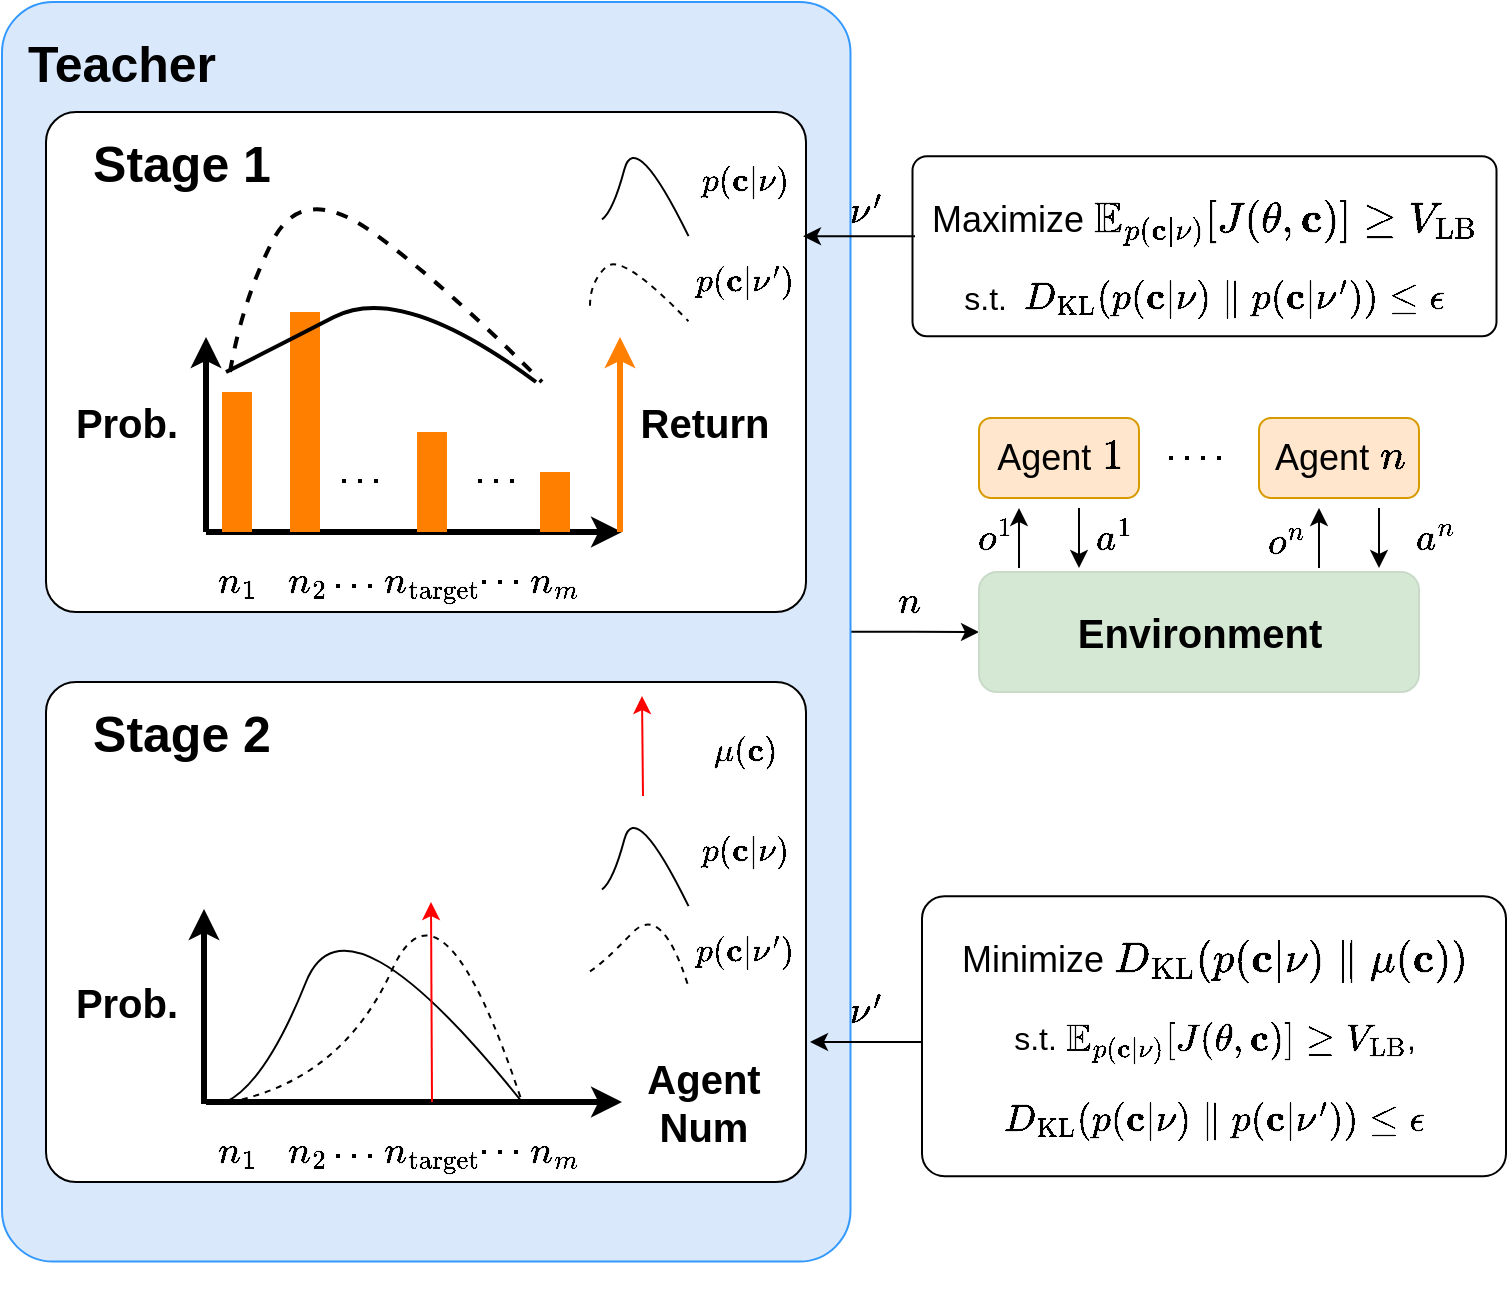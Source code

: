 <mxfile version="21.8.2" type="github">
  <diagram name="Page-1" id="kar6P6oC6d5QlNBPiNpO">
    <mxGraphModel dx="1364" dy="891" grid="1" gridSize="10" guides="1" tooltips="1" connect="1" arrows="1" fold="1" page="1" pageScale="1" pageWidth="850" pageHeight="1100" math="1" shadow="0">
      <root>
        <mxCell id="0" />
        <mxCell id="1" parent="0" />
        <mxCell id="6Ug6SZMf5je9f9ErkSTf-143" style="edgeStyle=orthogonalEdgeStyle;rounded=0;orthogonalLoop=1;jettySize=auto;html=1;exitX=1;exitY=0.5;exitDx=0;exitDy=0;entryX=0;entryY=0.5;entryDx=0;entryDy=0;" edge="1" parent="1" source="6Ug6SZMf5je9f9ErkSTf-140" target="6Ug6SZMf5je9f9ErkSTf-22">
          <mxGeometry relative="1" as="geometry" />
        </mxCell>
        <mxCell id="6Ug6SZMf5je9f9ErkSTf-140" value="" style="rounded=1;whiteSpace=wrap;html=1;fillColor=#dae8fc;strokeColor=#3399FF;strokeWidth=1;arcSize=6;" vertex="1" parent="1">
          <mxGeometry x="10" y="30" width="424.25" height="629.75" as="geometry" />
        </mxCell>
        <mxCell id="6Ug6SZMf5je9f9ErkSTf-87" value="" style="rounded=1;whiteSpace=wrap;html=1;arcSize=8;" vertex="1" parent="1">
          <mxGeometry x="470" y="477.08" width="292" height="140" as="geometry" />
        </mxCell>
        <mxCell id="6Ug6SZMf5je9f9ErkSTf-1" value="" style="rounded=1;whiteSpace=wrap;html=1;strokeWidth=1;arcSize=6;" vertex="1" parent="1">
          <mxGeometry x="32" y="370" width="380" height="250" as="geometry" />
        </mxCell>
        <mxCell id="6Ug6SZMf5je9f9ErkSTf-3" value="&lt;font style=&quot;font-size: 20px;&quot;&gt;Prob.&lt;/font&gt;" style="text;html=1;strokeColor=none;fillColor=none;align=center;verticalAlign=middle;whiteSpace=wrap;rounded=0;fontStyle=1;fontSize=20;" vertex="1" parent="1">
          <mxGeometry x="40" y="510" width="65" height="40" as="geometry" />
        </mxCell>
        <mxCell id="6Ug6SZMf5je9f9ErkSTf-4" value="" style="endArrow=classic;html=1;rounded=0;strokeWidth=3;entryX=0;entryY=0.5;entryDx=0;entryDy=0;" edge="1" parent="1" target="6Ug6SZMf5je9f9ErkSTf-15">
          <mxGeometry width="50" height="50" relative="1" as="geometry">
            <mxPoint x="112" y="580" as="sourcePoint" />
            <mxPoint x="302" y="580" as="targetPoint" />
          </mxGeometry>
        </mxCell>
        <mxCell id="6Ug6SZMf5je9f9ErkSTf-5" value="\(n_1\)" style="text;html=1;strokeColor=none;fillColor=none;align=center;verticalAlign=middle;whiteSpace=wrap;rounded=0;fontSize=16;" vertex="1" parent="1">
          <mxGeometry x="110" y="590" width="35" height="30" as="geometry" />
        </mxCell>
        <mxCell id="6Ug6SZMf5je9f9ErkSTf-6" value="\(n_2\)" style="text;html=1;strokeColor=none;fillColor=none;align=center;verticalAlign=middle;whiteSpace=wrap;rounded=0;fontSize=16;" vertex="1" parent="1">
          <mxGeometry x="145" y="590" width="35" height="30" as="geometry" />
        </mxCell>
        <mxCell id="6Ug6SZMf5je9f9ErkSTf-7" value="\(n_m\)" style="text;html=1;strokeColor=none;fillColor=none;align=center;verticalAlign=middle;whiteSpace=wrap;rounded=0;fontSize=16;" vertex="1" parent="1">
          <mxGeometry x="269" y="590" width="35" height="30" as="geometry" />
        </mxCell>
        <mxCell id="6Ug6SZMf5je9f9ErkSTf-13" value="" style="curved=1;endArrow=none;html=1;rounded=0;endFill=0;" edge="1" parent="1">
          <mxGeometry width="50" height="50" relative="1" as="geometry">
            <mxPoint x="122" y="580" as="sourcePoint" />
            <mxPoint x="270" y="580" as="targetPoint" />
            <Array as="points">
              <mxPoint x="142" y="570" />
              <mxPoint x="182" y="470" />
            </Array>
          </mxGeometry>
        </mxCell>
        <mxCell id="6Ug6SZMf5je9f9ErkSTf-15" value="&lt;font style=&quot;font-size: 20px;&quot;&gt;Agent Num&lt;/font&gt;" style="text;html=1;strokeColor=none;fillColor=none;align=center;verticalAlign=middle;whiteSpace=wrap;rounded=0;fontStyle=1;fontSize=20;" vertex="1" parent="1">
          <mxGeometry x="320" y="560" width="82" height="40" as="geometry" />
        </mxCell>
        <mxCell id="6Ug6SZMf5je9f9ErkSTf-2" value="&lt;font style=&quot;font-size: 25px;&quot;&gt;Stage 2&lt;/font&gt;" style="text;html=1;strokeColor=none;fillColor=none;align=center;verticalAlign=middle;whiteSpace=wrap;rounded=0;fontStyle=1;fontSize=25;" vertex="1" parent="1">
          <mxGeometry x="50" y="370" width="100" height="50" as="geometry" />
        </mxCell>
        <mxCell id="6Ug6SZMf5je9f9ErkSTf-19" value="" style="endArrow=none;dashed=1;html=1;dashPattern=1 3;strokeWidth=2;rounded=0;" edge="1" parent="1">
          <mxGeometry width="50" height="50" relative="1" as="geometry">
            <mxPoint x="593.5" y="258" as="sourcePoint" />
            <mxPoint x="623.5" y="258" as="targetPoint" />
          </mxGeometry>
        </mxCell>
        <mxCell id="6Ug6SZMf5je9f9ErkSTf-20" value="&lt;font style=&quot;font-size: 18px;&quot;&gt;Agent \(1\)&lt;/font&gt;" style="rounded=1;whiteSpace=wrap;html=1;fillColor=#ffe6cc;strokeColor=#d79b00;" vertex="1" parent="1">
          <mxGeometry x="498.5" y="238" width="80" height="40" as="geometry" />
        </mxCell>
        <mxCell id="6Ug6SZMf5je9f9ErkSTf-21" value="&lt;font style=&quot;font-size: 18px;&quot;&gt;Agent \(n\)&lt;/font&gt;" style="rounded=1;whiteSpace=wrap;html=1;fillColor=#ffe6cc;strokeColor=#d79b00;" vertex="1" parent="1">
          <mxGeometry x="638.5" y="238" width="80" height="40" as="geometry" />
        </mxCell>
        <mxCell id="6Ug6SZMf5je9f9ErkSTf-22" value="&lt;font style=&quot;font-size: 20px;&quot;&gt;Environment&lt;/font&gt;" style="rounded=1;whiteSpace=wrap;html=1;fillColor=#D5E8D4;strokeColor=#C9DBC8;strokeWidth=1;fontStyle=1" vertex="1" parent="1">
          <mxGeometry x="498.5" y="315" width="220" height="60" as="geometry" />
        </mxCell>
        <mxCell id="6Ug6SZMf5je9f9ErkSTf-28" value="\(n\)" style="text;html=1;strokeColor=none;fillColor=none;align=center;verticalAlign=middle;whiteSpace=wrap;rounded=0;fontSize=16;" vertex="1" parent="1">
          <mxGeometry x="446" y="315" width="35" height="30" as="geometry" />
        </mxCell>
        <mxCell id="6Ug6SZMf5je9f9ErkSTf-35" value="" style="endArrow=classic;html=1;rounded=0;" edge="1" parent="1">
          <mxGeometry width="50" height="50" relative="1" as="geometry">
            <mxPoint x="518.5" y="313" as="sourcePoint" />
            <mxPoint x="518.5" y="283" as="targetPoint" />
          </mxGeometry>
        </mxCell>
        <mxCell id="6Ug6SZMf5je9f9ErkSTf-36" value="" style="endArrow=none;html=1;rounded=0;endFill=0;startArrow=classic;startFill=1;" edge="1" parent="1">
          <mxGeometry width="50" height="50" relative="1" as="geometry">
            <mxPoint x="548.5" y="313" as="sourcePoint" />
            <mxPoint x="548.5" y="283" as="targetPoint" />
          </mxGeometry>
        </mxCell>
        <mxCell id="6Ug6SZMf5je9f9ErkSTf-37" value="" style="endArrow=classic;html=1;rounded=0;" edge="1" parent="1">
          <mxGeometry width="50" height="50" relative="1" as="geometry">
            <mxPoint x="668.5" y="313" as="sourcePoint" />
            <mxPoint x="668.5" y="283" as="targetPoint" />
          </mxGeometry>
        </mxCell>
        <mxCell id="6Ug6SZMf5je9f9ErkSTf-38" value="" style="endArrow=none;html=1;rounded=0;endFill=0;startArrow=classic;startFill=1;" edge="1" parent="1">
          <mxGeometry width="50" height="50" relative="1" as="geometry">
            <mxPoint x="698.5" y="313" as="sourcePoint" />
            <mxPoint x="698.5" y="283" as="targetPoint" />
          </mxGeometry>
        </mxCell>
        <mxCell id="6Ug6SZMf5je9f9ErkSTf-39" value="\(o^1\)" style="text;html=1;strokeColor=none;fillColor=none;align=center;verticalAlign=middle;whiteSpace=wrap;rounded=0;fontSize=16;" vertex="1" parent="1">
          <mxGeometry x="488.5" y="283" width="35" height="30" as="geometry" />
        </mxCell>
        <mxCell id="6Ug6SZMf5je9f9ErkSTf-40" value="\(o^n\)" style="text;html=1;strokeColor=none;fillColor=none;align=center;verticalAlign=middle;whiteSpace=wrap;rounded=0;fontSize=16;" vertex="1" parent="1">
          <mxGeometry x="634.5" y="285" width="35" height="30" as="geometry" />
        </mxCell>
        <mxCell id="6Ug6SZMf5je9f9ErkSTf-41" value="\(a^1\)" style="text;html=1;strokeColor=none;fillColor=none;align=center;verticalAlign=middle;whiteSpace=wrap;rounded=0;fontSize=16;" vertex="1" parent="1">
          <mxGeometry x="548.5" y="283" width="35" height="30" as="geometry" />
        </mxCell>
        <mxCell id="6Ug6SZMf5je9f9ErkSTf-42" value="\(a^n\)" style="text;html=1;strokeColor=none;fillColor=none;align=center;verticalAlign=middle;whiteSpace=wrap;rounded=0;fontSize=16;" vertex="1" parent="1">
          <mxGeometry x="708.5" y="283" width="35" height="30" as="geometry" />
        </mxCell>
        <mxCell id="6Ug6SZMf5je9f9ErkSTf-56" value="\(n_{\text{target}}\)" style="text;html=1;strokeColor=none;fillColor=none;align=center;verticalAlign=middle;whiteSpace=wrap;rounded=0;fontSize=16;" vertex="1" parent="1">
          <mxGeometry x="207.5" y="590" width="35" height="30" as="geometry" />
        </mxCell>
        <mxCell id="6Ug6SZMf5je9f9ErkSTf-58" value="" style="endArrow=classic;html=1;rounded=0;strokeColor=#FF0000;" edge="1" parent="1">
          <mxGeometry width="50" height="50" relative="1" as="geometry">
            <mxPoint x="225" y="580" as="sourcePoint" />
            <mxPoint x="224.5" y="480" as="targetPoint" />
          </mxGeometry>
        </mxCell>
        <mxCell id="6Ug6SZMf5je9f9ErkSTf-59" value="" style="endArrow=none;dashed=1;html=1;dashPattern=1 3;strokeWidth=2;rounded=0;" edge="1" parent="1">
          <mxGeometry width="50" height="50" relative="1" as="geometry">
            <mxPoint x="177" y="607" as="sourcePoint" />
            <mxPoint x="198" y="607" as="targetPoint" />
          </mxGeometry>
        </mxCell>
        <mxCell id="6Ug6SZMf5je9f9ErkSTf-61" value="" style="endArrow=classic;html=1;rounded=0;strokeColor=#FF0000;" edge="1" parent="1">
          <mxGeometry width="50" height="50" relative="1" as="geometry">
            <mxPoint x="224.5" y="580" as="sourcePoint" />
            <mxPoint x="224.5" y="580" as="targetPoint" />
          </mxGeometry>
        </mxCell>
        <mxCell id="6Ug6SZMf5je9f9ErkSTf-64" value="" style="endArrow=classic;html=1;rounded=0;strokeColor=#FF0000;" edge="1" parent="1">
          <mxGeometry width="50" height="50" relative="1" as="geometry">
            <mxPoint x="330.5" y="427" as="sourcePoint" />
            <mxPoint x="330" y="377" as="targetPoint" />
          </mxGeometry>
        </mxCell>
        <mxCell id="6Ug6SZMf5je9f9ErkSTf-65" value="\(\mu(\mathbf{c})\)" style="text;html=1;strokeColor=none;fillColor=none;align=center;verticalAlign=middle;whiteSpace=wrap;rounded=0;fontSize=14;" vertex="1" parent="1">
          <mxGeometry x="352" y="390" width="60" height="30" as="geometry" />
        </mxCell>
        <mxCell id="6Ug6SZMf5je9f9ErkSTf-67" value="" style="endArrow=none;dashed=1;html=1;dashPattern=1 3;strokeWidth=2;rounded=0;" edge="1" parent="1">
          <mxGeometry width="50" height="50" relative="1" as="geometry">
            <mxPoint x="250" y="605" as="sourcePoint" />
            <mxPoint x="271" y="605" as="targetPoint" />
          </mxGeometry>
        </mxCell>
        <mxCell id="6Ug6SZMf5je9f9ErkSTf-69" value="" style="curved=1;endArrow=none;html=1;rounded=0;endFill=0;" edge="1" parent="1">
          <mxGeometry width="50" height="50" relative="1" as="geometry">
            <mxPoint x="309.996" y="473.753" as="sourcePoint" />
            <mxPoint x="353.27" y="482.087" as="targetPoint" />
            <Array as="points">
              <mxPoint x="315.58" y="469.587" />
              <mxPoint x="326.748" y="427.92" />
            </Array>
          </mxGeometry>
        </mxCell>
        <mxCell id="6Ug6SZMf5je9f9ErkSTf-74" value="\(p(\mathbf{c}| \mathbf{\nu})\)" style="text;html=1;strokeColor=none;fillColor=none;align=center;verticalAlign=middle;whiteSpace=wrap;rounded=0;fontSize=14;" vertex="1" parent="1">
          <mxGeometry x="352" y="440" width="60" height="30" as="geometry" />
        </mxCell>
        <mxCell id="6Ug6SZMf5je9f9ErkSTf-78" value="" style="group" vertex="1" connectable="0" parent="1">
          <mxGeometry x="474.75" y="470" width="282.5" height="72.08" as="geometry" />
        </mxCell>
        <mxCell id="6Ug6SZMf5je9f9ErkSTf-54" value="Minimize \(D_{\text{KL}}(&amp;nbsp; &amp;nbsp; &amp;nbsp; p(\mathbf{c}| \mathbf{\nu})\parallel\mu(\mathbf{c})&lt;br style=&quot;font-size: 18px;&quot;&gt;&amp;nbsp; &amp;nbsp; &amp;nbsp; )\)" style="rounded=1;whiteSpace=wrap;html=1;strokeWidth=1;arcSize=6;fillColor=none;fontSize=18;verticalAlign=top;strokeColor=none;" vertex="1" parent="6Ug6SZMf5je9f9ErkSTf-78">
          <mxGeometry y="22.08" width="282.5" height="50" as="geometry" />
        </mxCell>
        <mxCell id="6Ug6SZMf5je9f9ErkSTf-81" value="s.t. \(\mathbb{E}_{p(\mathbf{c}| \mathbf{\nu})}[J(\theta, \mathbf{c})]\geq V_{\text{LB}}\),&lt;br style=&quot;font-size: 16px;&quot;&gt;&lt;br style=&quot;font-size: 16px;&quot;&gt;\(D_{\text{KL}}(p(\mathbf{c}| \mathbf{\nu})\parallel p(\mathbf{c}| \mathbf{\nu}^{\prime}))\leq \epsilon\)" style="rounded=1;whiteSpace=wrap;html=1;strokeWidth=1;arcSize=6;fillColor=none;fontSize=16;verticalAlign=top;strokeColor=none;" vertex="1" parent="1">
          <mxGeometry x="474.75" y="532.08" width="282.5" height="100" as="geometry" />
        </mxCell>
        <mxCell id="6Ug6SZMf5je9f9ErkSTf-88" value="" style="curved=1;endArrow=none;html=1;rounded=0;endFill=0;dashed=1;" edge="1" parent="1">
          <mxGeometry width="50" height="50" relative="1" as="geometry">
            <mxPoint x="124" y="580" as="sourcePoint" />
            <mxPoint x="270" y="580" as="targetPoint" />
            <Array as="points">
              <mxPoint x="180" y="568.96" />
              <mxPoint x="230" y="458.96" />
            </Array>
          </mxGeometry>
        </mxCell>
        <mxCell id="6Ug6SZMf5je9f9ErkSTf-89" value="" style="curved=1;endArrow=none;html=1;rounded=0;endFill=0;dashed=1;" edge="1" parent="1">
          <mxGeometry width="50" height="50" relative="1" as="geometry">
            <mxPoint x="304.001" y="514.653" as="sourcePoint" />
            <mxPoint x="353.207" y="522.345" as="targetPoint" />
            <Array as="points">
              <mxPoint x="310.35" y="510.807" />
              <mxPoint x="340" y="480" />
            </Array>
          </mxGeometry>
        </mxCell>
        <mxCell id="6Ug6SZMf5je9f9ErkSTf-93" value="\(p(\mathbf{c}| \mathbf{\nu&#39;})\)" style="text;html=1;strokeColor=none;fillColor=none;align=center;verticalAlign=middle;whiteSpace=wrap;rounded=0;fontSize=14;" vertex="1" parent="1">
          <mxGeometry x="352" y="490" width="60" height="30" as="geometry" />
        </mxCell>
        <mxCell id="6Ug6SZMf5je9f9ErkSTf-97" value="\(\nu&#39;\)" style="text;html=1;strokeColor=none;fillColor=none;align=center;verticalAlign=middle;whiteSpace=wrap;rounded=0;fontSize=16;" vertex="1" parent="1">
          <mxGeometry x="425" y="520" width="35" height="30" as="geometry" />
        </mxCell>
        <mxCell id="6Ug6SZMf5je9f9ErkSTf-98" style="edgeStyle=orthogonalEdgeStyle;rounded=0;orthogonalLoop=1;jettySize=auto;html=1;exitX=1.005;exitY=0.108;exitDx=0;exitDy=0;entryX=0;entryY=0.5;entryDx=0;entryDy=0;exitPerimeter=0;startArrow=classic;startFill=1;endArrow=none;endFill=0;" edge="1" parent="1">
          <mxGeometry relative="1" as="geometry">
            <mxPoint x="414" y="550" as="sourcePoint" />
            <mxPoint x="470" y="550" as="targetPoint" />
          </mxGeometry>
        </mxCell>
        <mxCell id="6Ug6SZMf5je9f9ErkSTf-99" value="" style="rounded=1;whiteSpace=wrap;html=1;strokeWidth=1;arcSize=6;" vertex="1" parent="1">
          <mxGeometry x="32" y="85" width="380" height="250" as="geometry" />
        </mxCell>
        <mxCell id="6Ug6SZMf5je9f9ErkSTf-100" value="&lt;font style=&quot;font-size: 20px;&quot;&gt;Prob.&lt;/font&gt;" style="text;html=1;strokeColor=none;fillColor=none;align=center;verticalAlign=middle;whiteSpace=wrap;rounded=0;fontStyle=1;fontSize=20;" vertex="1" parent="1">
          <mxGeometry x="40" y="220" width="65" height="40" as="geometry" />
        </mxCell>
        <mxCell id="6Ug6SZMf5je9f9ErkSTf-101" value="" style="endArrow=classic;html=1;rounded=0;strokeWidth=3;entryX=0;entryY=0.5;entryDx=0;entryDy=0;" edge="1" parent="1">
          <mxGeometry width="50" height="50" relative="1" as="geometry">
            <mxPoint x="112" y="295" as="sourcePoint" />
            <mxPoint x="320" y="295" as="targetPoint" />
          </mxGeometry>
        </mxCell>
        <mxCell id="6Ug6SZMf5je9f9ErkSTf-102" value="\(n_1\)" style="text;html=1;strokeColor=none;fillColor=none;align=center;verticalAlign=middle;whiteSpace=wrap;rounded=0;fontSize=16;" vertex="1" parent="1">
          <mxGeometry x="110" y="305" width="35" height="30" as="geometry" />
        </mxCell>
        <mxCell id="6Ug6SZMf5je9f9ErkSTf-103" value="\(n_2\)" style="text;html=1;strokeColor=none;fillColor=none;align=center;verticalAlign=middle;whiteSpace=wrap;rounded=0;fontSize=16;" vertex="1" parent="1">
          <mxGeometry x="145" y="305" width="35" height="30" as="geometry" />
        </mxCell>
        <mxCell id="6Ug6SZMf5je9f9ErkSTf-104" value="\(n_m\)" style="text;html=1;strokeColor=none;fillColor=none;align=center;verticalAlign=middle;whiteSpace=wrap;rounded=0;fontSize=16;" vertex="1" parent="1">
          <mxGeometry x="269" y="305" width="35" height="30" as="geometry" />
        </mxCell>
        <mxCell id="6Ug6SZMf5je9f9ErkSTf-105" value="" style="rounded=0;whiteSpace=wrap;html=1;fillColor=#FF8000;strokeColor=none;" vertex="1" parent="1">
          <mxGeometry x="120" y="225" width="15" height="70" as="geometry" />
        </mxCell>
        <mxCell id="6Ug6SZMf5je9f9ErkSTf-106" value="" style="rounded=0;whiteSpace=wrap;html=1;fillColor=#FF8000;strokeColor=none;" vertex="1" parent="1">
          <mxGeometry x="154" y="185" width="15" height="110" as="geometry" />
        </mxCell>
        <mxCell id="6Ug6SZMf5je9f9ErkSTf-107" value="" style="rounded=0;whiteSpace=wrap;html=1;fillColor=#FF8000;strokeColor=none;" vertex="1" parent="1">
          <mxGeometry x="279" y="265" width="15" height="30" as="geometry" />
        </mxCell>
        <mxCell id="6Ug6SZMf5je9f9ErkSTf-108" value="" style="curved=1;endArrow=none;html=1;rounded=0;endFill=0;strokeWidth=2;" edge="1" parent="1">
          <mxGeometry width="50" height="50" relative="1" as="geometry">
            <mxPoint x="122" y="215" as="sourcePoint" />
            <mxPoint x="277" y="220" as="targetPoint" />
            <Array as="points">
              <mxPoint x="142" y="205" />
              <mxPoint x="210" y="170" />
            </Array>
          </mxGeometry>
        </mxCell>
        <mxCell id="6Ug6SZMf5je9f9ErkSTf-110" value="&lt;font style=&quot;font-size: 25px;&quot;&gt;Stage 1&lt;/font&gt;" style="text;html=1;strokeColor=none;fillColor=none;align=center;verticalAlign=middle;whiteSpace=wrap;rounded=0;fontStyle=1;fontSize=25;" vertex="1" parent="1">
          <mxGeometry x="50" y="85" width="100" height="50" as="geometry" />
        </mxCell>
        <mxCell id="6Ug6SZMf5je9f9ErkSTf-111" value="\(n_{\text{target}}\)" style="text;html=1;strokeColor=none;fillColor=none;align=center;verticalAlign=middle;whiteSpace=wrap;rounded=0;fontSize=16;" vertex="1" parent="1">
          <mxGeometry x="207.5" y="305" width="35" height="30" as="geometry" />
        </mxCell>
        <mxCell id="6Ug6SZMf5je9f9ErkSTf-113" value="" style="endArrow=none;dashed=1;html=1;dashPattern=1 3;strokeWidth=2;rounded=0;" edge="1" parent="1">
          <mxGeometry width="50" height="50" relative="1" as="geometry">
            <mxPoint x="177" y="322" as="sourcePoint" />
            <mxPoint x="198" y="322" as="targetPoint" />
          </mxGeometry>
        </mxCell>
        <mxCell id="6Ug6SZMf5je9f9ErkSTf-114" value="" style="endArrow=classic;html=1;rounded=0;strokeColor=#FF0000;" edge="1" parent="1" target="6Ug6SZMf5je9f9ErkSTf-115">
          <mxGeometry width="50" height="50" relative="1" as="geometry">
            <mxPoint x="224.5" y="295" as="sourcePoint" />
            <mxPoint x="224.5" y="195" as="targetPoint" />
          </mxGeometry>
        </mxCell>
        <mxCell id="6Ug6SZMf5je9f9ErkSTf-115" value="" style="rounded=0;whiteSpace=wrap;html=1;fillColor=#FF8000;strokeColor=none;" vertex="1" parent="1">
          <mxGeometry x="217.5" y="245" width="15" height="50" as="geometry" />
        </mxCell>
        <mxCell id="6Ug6SZMf5je9f9ErkSTf-116" value="" style="endArrow=none;dashed=1;html=1;dashPattern=1 3;strokeWidth=2;rounded=0;" edge="1" parent="1">
          <mxGeometry width="50" height="50" relative="1" as="geometry">
            <mxPoint x="180" y="269.5" as="sourcePoint" />
            <mxPoint x="201" y="269.5" as="targetPoint" />
          </mxGeometry>
        </mxCell>
        <mxCell id="6Ug6SZMf5je9f9ErkSTf-119" value="" style="endArrow=none;dashed=1;html=1;dashPattern=1 3;strokeWidth=2;rounded=0;" edge="1" parent="1">
          <mxGeometry width="50" height="50" relative="1" as="geometry">
            <mxPoint x="250" y="320" as="sourcePoint" />
            <mxPoint x="271" y="320" as="targetPoint" />
          </mxGeometry>
        </mxCell>
        <mxCell id="6Ug6SZMf5je9f9ErkSTf-120" value="" style="endArrow=none;dashed=1;html=1;dashPattern=1 3;strokeWidth=2;rounded=0;" edge="1" parent="1">
          <mxGeometry width="50" height="50" relative="1" as="geometry">
            <mxPoint x="248" y="269.5" as="sourcePoint" />
            <mxPoint x="269" y="269.5" as="targetPoint" />
          </mxGeometry>
        </mxCell>
        <mxCell id="6Ug6SZMf5je9f9ErkSTf-121" value="" style="curved=1;endArrow=none;html=1;rounded=0;endFill=0;" edge="1" parent="1">
          <mxGeometry width="50" height="50" relative="1" as="geometry">
            <mxPoint x="309.996" y="138.753" as="sourcePoint" />
            <mxPoint x="353.27" y="147.087" as="targetPoint" />
            <Array as="points">
              <mxPoint x="315.58" y="134.587" />
              <mxPoint x="326.748" y="92.92" />
            </Array>
          </mxGeometry>
        </mxCell>
        <mxCell id="6Ug6SZMf5je9f9ErkSTf-122" value="\(p(\mathbf{c}| \mathbf{\nu})\)" style="text;html=1;strokeColor=none;fillColor=none;align=center;verticalAlign=middle;whiteSpace=wrap;rounded=0;fontSize=14;" vertex="1" parent="1">
          <mxGeometry x="352" y="105" width="60" height="30" as="geometry" />
        </mxCell>
        <mxCell id="6Ug6SZMf5je9f9ErkSTf-123" value="" style="curved=1;endArrow=none;html=1;rounded=0;endFill=0;dashed=1;strokeWidth=2;" edge="1" parent="1">
          <mxGeometry width="50" height="50" relative="1" as="geometry">
            <mxPoint x="124" y="215" as="sourcePoint" />
            <mxPoint x="280" y="220" as="targetPoint" />
            <Array as="points">
              <mxPoint x="130" y="180" />
              <mxPoint x="160" y="120" />
              <mxPoint x="230" y="170" />
            </Array>
          </mxGeometry>
        </mxCell>
        <mxCell id="6Ug6SZMf5je9f9ErkSTf-124" value="" style="curved=1;endArrow=none;html=1;rounded=0;endFill=0;dashed=1;" edge="1" parent="1">
          <mxGeometry width="50" height="50" relative="1" as="geometry">
            <mxPoint x="304.001" y="181.923" as="sourcePoint" />
            <mxPoint x="353.207" y="189.615" as="targetPoint" />
            <Array as="points">
              <mxPoint x="304" y="170" />
              <mxPoint x="320" y="155" />
            </Array>
          </mxGeometry>
        </mxCell>
        <mxCell id="6Ug6SZMf5je9f9ErkSTf-125" value="\(p(\mathbf{c}| \mathbf{\nu&#39;})\)" style="text;html=1;strokeColor=none;fillColor=none;align=center;verticalAlign=middle;whiteSpace=wrap;rounded=0;fontSize=14;" vertex="1" parent="1">
          <mxGeometry x="352" y="155" width="60" height="30" as="geometry" />
        </mxCell>
        <mxCell id="6Ug6SZMf5je9f9ErkSTf-126" value="&lt;font style=&quot;font-size: 20px;&quot;&gt;Return&lt;/font&gt;" style="text;html=1;strokeColor=none;fillColor=none;align=center;verticalAlign=middle;whiteSpace=wrap;rounded=0;fontStyle=1;fontSize=20;" vertex="1" parent="1">
          <mxGeometry x="328.5" y="220" width="65" height="40" as="geometry" />
        </mxCell>
        <mxCell id="6Ug6SZMf5je9f9ErkSTf-127" value="" style="endArrow=classic;html=1;rounded=0;strokeWidth=3;strokeColor=#FF8000;" edge="1" parent="1">
          <mxGeometry width="50" height="50" relative="1" as="geometry">
            <mxPoint x="319" y="295" as="sourcePoint" />
            <mxPoint x="319" y="197.5" as="targetPoint" />
          </mxGeometry>
        </mxCell>
        <mxCell id="6Ug6SZMf5je9f9ErkSTf-128" value="" style="endArrow=classic;html=1;rounded=0;strokeWidth=3;strokeColor=#000000;" edge="1" parent="1">
          <mxGeometry width="50" height="50" relative="1" as="geometry">
            <mxPoint x="112" y="295" as="sourcePoint" />
            <mxPoint x="112" y="197.5" as="targetPoint" />
          </mxGeometry>
        </mxCell>
        <mxCell id="6Ug6SZMf5je9f9ErkSTf-129" value="" style="rounded=1;whiteSpace=wrap;html=1;arcSize=8;" vertex="1" parent="1">
          <mxGeometry x="465.25" y="107.08" width="292" height="90" as="geometry" />
        </mxCell>
        <mxCell id="6Ug6SZMf5je9f9ErkSTf-130" value="" style="group" vertex="1" connectable="0" parent="1">
          <mxGeometry x="470" y="100.0" width="282.5" height="72.08" as="geometry" />
        </mxCell>
        <mxCell id="6Ug6SZMf5je9f9ErkSTf-131" value="Maximize \(\mathbb{E}_{p(\mathbf{c}| \mathbf{\nu})}[J(\theta, \mathbf{c})]\geq V_{\text{LB}}\)" style="rounded=1;whiteSpace=wrap;html=1;strokeWidth=1;arcSize=6;fillColor=none;fontSize=18;verticalAlign=top;strokeColor=none;" vertex="1" parent="6Ug6SZMf5je9f9ErkSTf-130">
          <mxGeometry y="22.08" width="282.5" height="50" as="geometry" />
        </mxCell>
        <mxCell id="6Ug6SZMf5je9f9ErkSTf-132" value="s.t.&amp;nbsp; \(D_{\text{KL}}(p(\mathbf{c}| \mathbf{\nu})\parallel p(\mathbf{c}| \mathbf{\nu}^{\prime}))\leq \epsilon\)" style="rounded=1;whiteSpace=wrap;html=1;strokeWidth=1;arcSize=6;fillColor=none;fontSize=16;verticalAlign=top;strokeColor=none;" vertex="1" parent="1">
          <mxGeometry x="470" y="162.08" width="282.5" height="45" as="geometry" />
        </mxCell>
        <mxCell id="6Ug6SZMf5je9f9ErkSTf-133" value="\(\nu&#39;\)" style="text;html=1;strokeColor=none;fillColor=none;align=center;verticalAlign=middle;whiteSpace=wrap;rounded=0;fontSize=16;" vertex="1" parent="1">
          <mxGeometry x="425" y="120.0" width="35" height="30" as="geometry" />
        </mxCell>
        <mxCell id="6Ug6SZMf5je9f9ErkSTf-134" style="edgeStyle=orthogonalEdgeStyle;rounded=0;orthogonalLoop=1;jettySize=auto;html=1;exitX=1.005;exitY=0.108;exitDx=0;exitDy=0;entryX=0;entryY=0.5;entryDx=0;entryDy=0;exitPerimeter=0;startArrow=classic;startFill=1;endArrow=none;endFill=0;" edge="1" parent="1">
          <mxGeometry relative="1" as="geometry">
            <mxPoint x="410.5" y="147.08" as="sourcePoint" />
            <mxPoint x="466.5" y="147.08" as="targetPoint" />
          </mxGeometry>
        </mxCell>
        <mxCell id="6Ug6SZMf5je9f9ErkSTf-138" value="" style="endArrow=classic;html=1;rounded=0;strokeWidth=3;strokeColor=#000000;" edge="1" parent="1">
          <mxGeometry width="50" height="50" relative="1" as="geometry">
            <mxPoint x="111" y="581" as="sourcePoint" />
            <mxPoint x="111" y="483.5" as="targetPoint" />
          </mxGeometry>
        </mxCell>
        <mxCell id="6Ug6SZMf5je9f9ErkSTf-141" value="&lt;font style=&quot;font-size: 25px;&quot;&gt;Teacher&lt;/font&gt;" style="text;html=1;strokeColor=none;fillColor=none;align=center;verticalAlign=middle;whiteSpace=wrap;rounded=0;fontStyle=1;fontSize=25;" vertex="1" parent="1">
          <mxGeometry x="20" y="35" width="100" height="50" as="geometry" />
        </mxCell>
      </root>
    </mxGraphModel>
  </diagram>
</mxfile>
